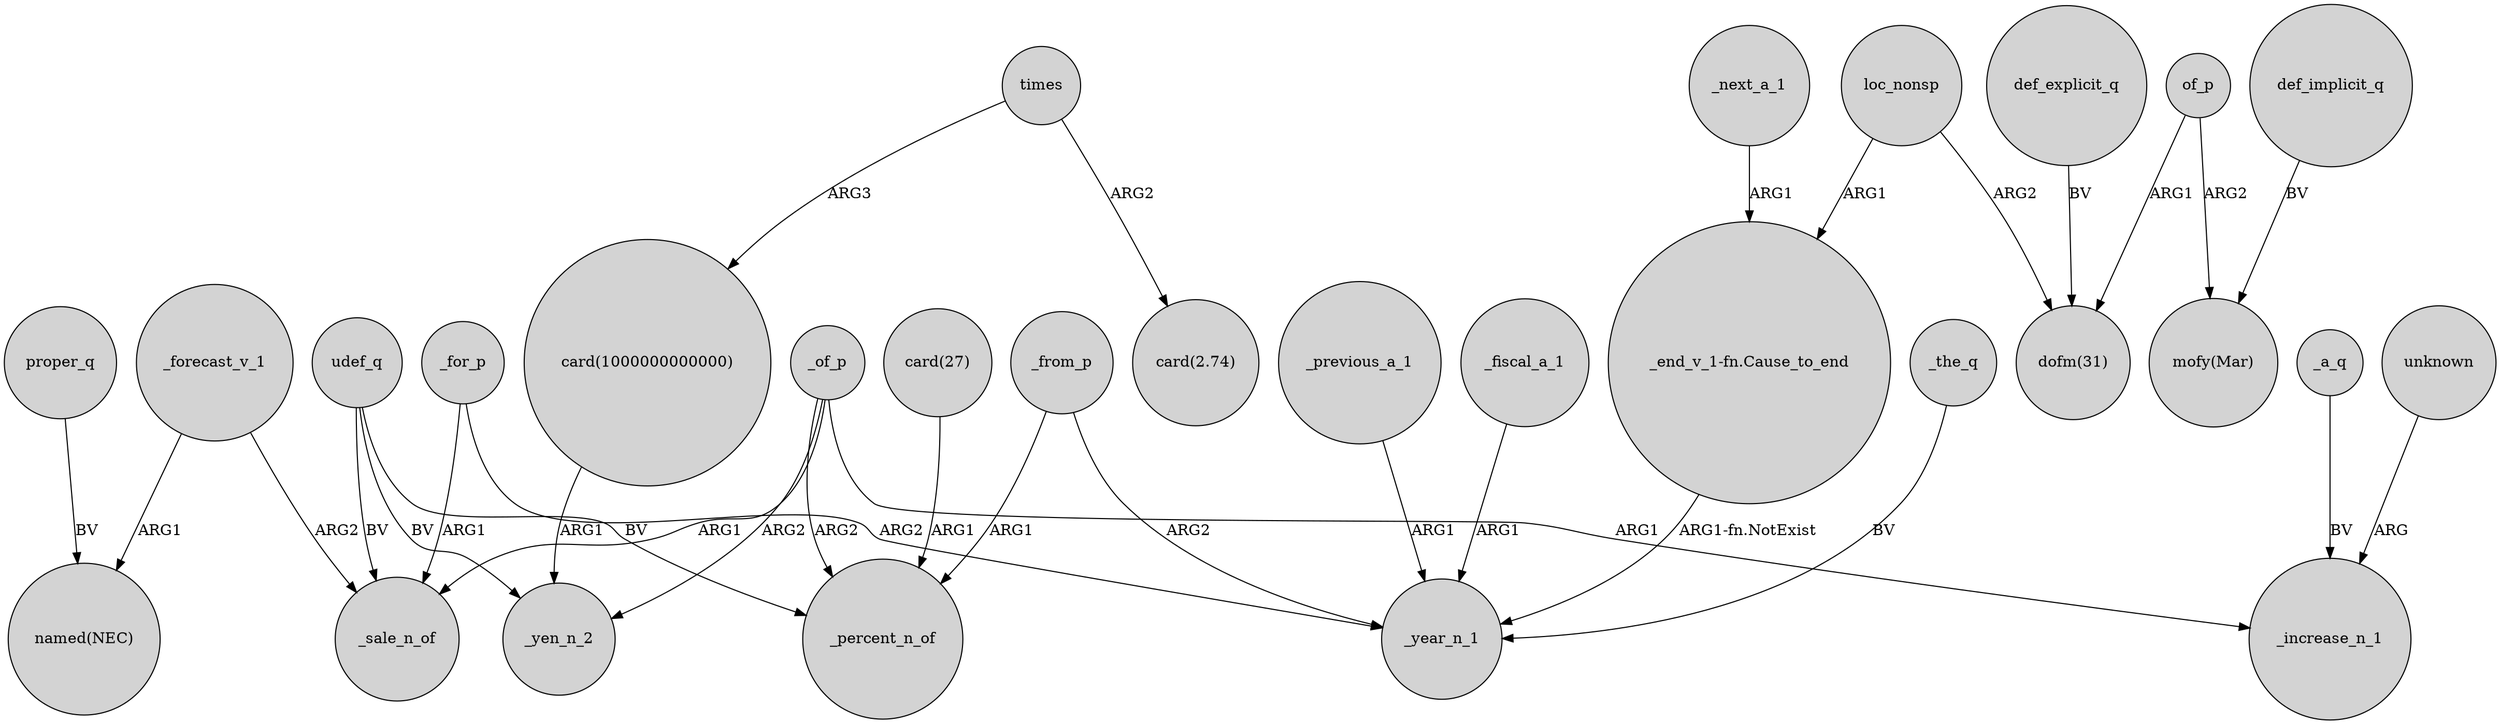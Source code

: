 digraph {
	node [shape=circle style=filled]
	proper_q -> "named(NEC)" [label=BV]
	_of_p -> _yen_n_2 [label=ARG2]
	udef_q -> _yen_n_2 [label=BV]
	"card(1000000000000)" -> _yen_n_2 [label=ARG1]
	_a_q -> _increase_n_1 [label=BV]
	_for_p -> _year_n_1 [label=ARG2]
	times -> "card(2.74)" [label=ARG2]
	loc_nonsp -> "dofm(31)" [label=ARG2]
	def_explicit_q -> "dofm(31)" [label=BV]
	def_implicit_q -> "mofy(Mar)" [label=BV]
	of_p -> "dofm(31)" [label=ARG1]
	_from_p -> _year_n_1 [label=ARG2]
	_of_p -> _sale_n_of [label=ARG1]
	_of_p -> _percent_n_of [label=ARG2]
	_forecast_v_1 -> _sale_n_of [label=ARG2]
	_from_p -> _percent_n_of [label=ARG1]
	times -> "card(1000000000000)" [label=ARG3]
	_for_p -> _sale_n_of [label=ARG1]
	_of_p -> _increase_n_1 [label=ARG1]
	loc_nonsp -> "_end_v_1-fn.Cause_to_end" [label=ARG1]
	_the_q -> _year_n_1 [label=BV]
	udef_q -> _sale_n_of [label=BV]
	of_p -> "mofy(Mar)" [label=ARG2]
	_next_a_1 -> "_end_v_1-fn.Cause_to_end" [label=ARG1]
	unknown -> _increase_n_1 [label=ARG]
	_forecast_v_1 -> "named(NEC)" [label=ARG1]
	_previous_a_1 -> _year_n_1 [label=ARG1]
	udef_q -> _percent_n_of [label=BV]
	_fiscal_a_1 -> _year_n_1 [label=ARG1]
	"_end_v_1-fn.Cause_to_end" -> _year_n_1 [label="ARG1-fn.NotExist"]
	"card(27)" -> _percent_n_of [label=ARG1]
}
